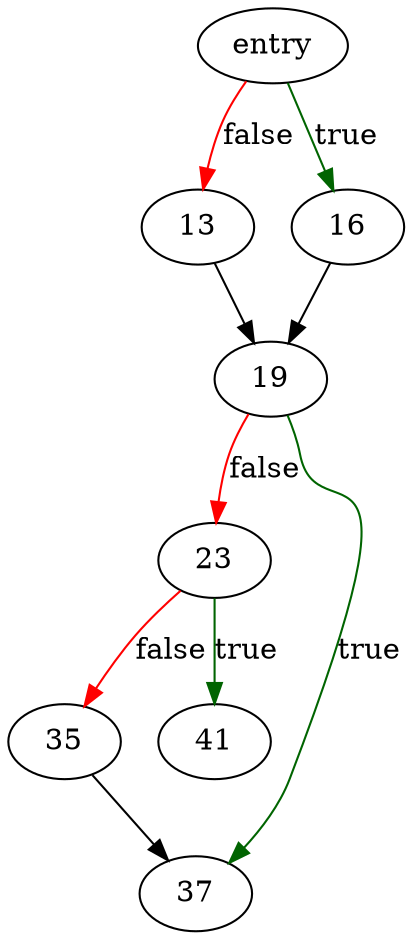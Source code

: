 digraph "create_output_file" {
	// Node definitions.
	0 [label=entry];
	13;
	16;
	19;
	23;
	35;
	37;
	41;

	// Edge definitions.
	0 -> 13 [
		color=red
		label=false
	];
	0 -> 16 [
		color=darkgreen
		label=true
	];
	13 -> 19;
	16 -> 19;
	19 -> 23 [
		color=red
		label=false
	];
	19 -> 37 [
		color=darkgreen
		label=true
	];
	23 -> 35 [
		color=red
		label=false
	];
	23 -> 41 [
		color=darkgreen
		label=true
	];
	35 -> 37;
}